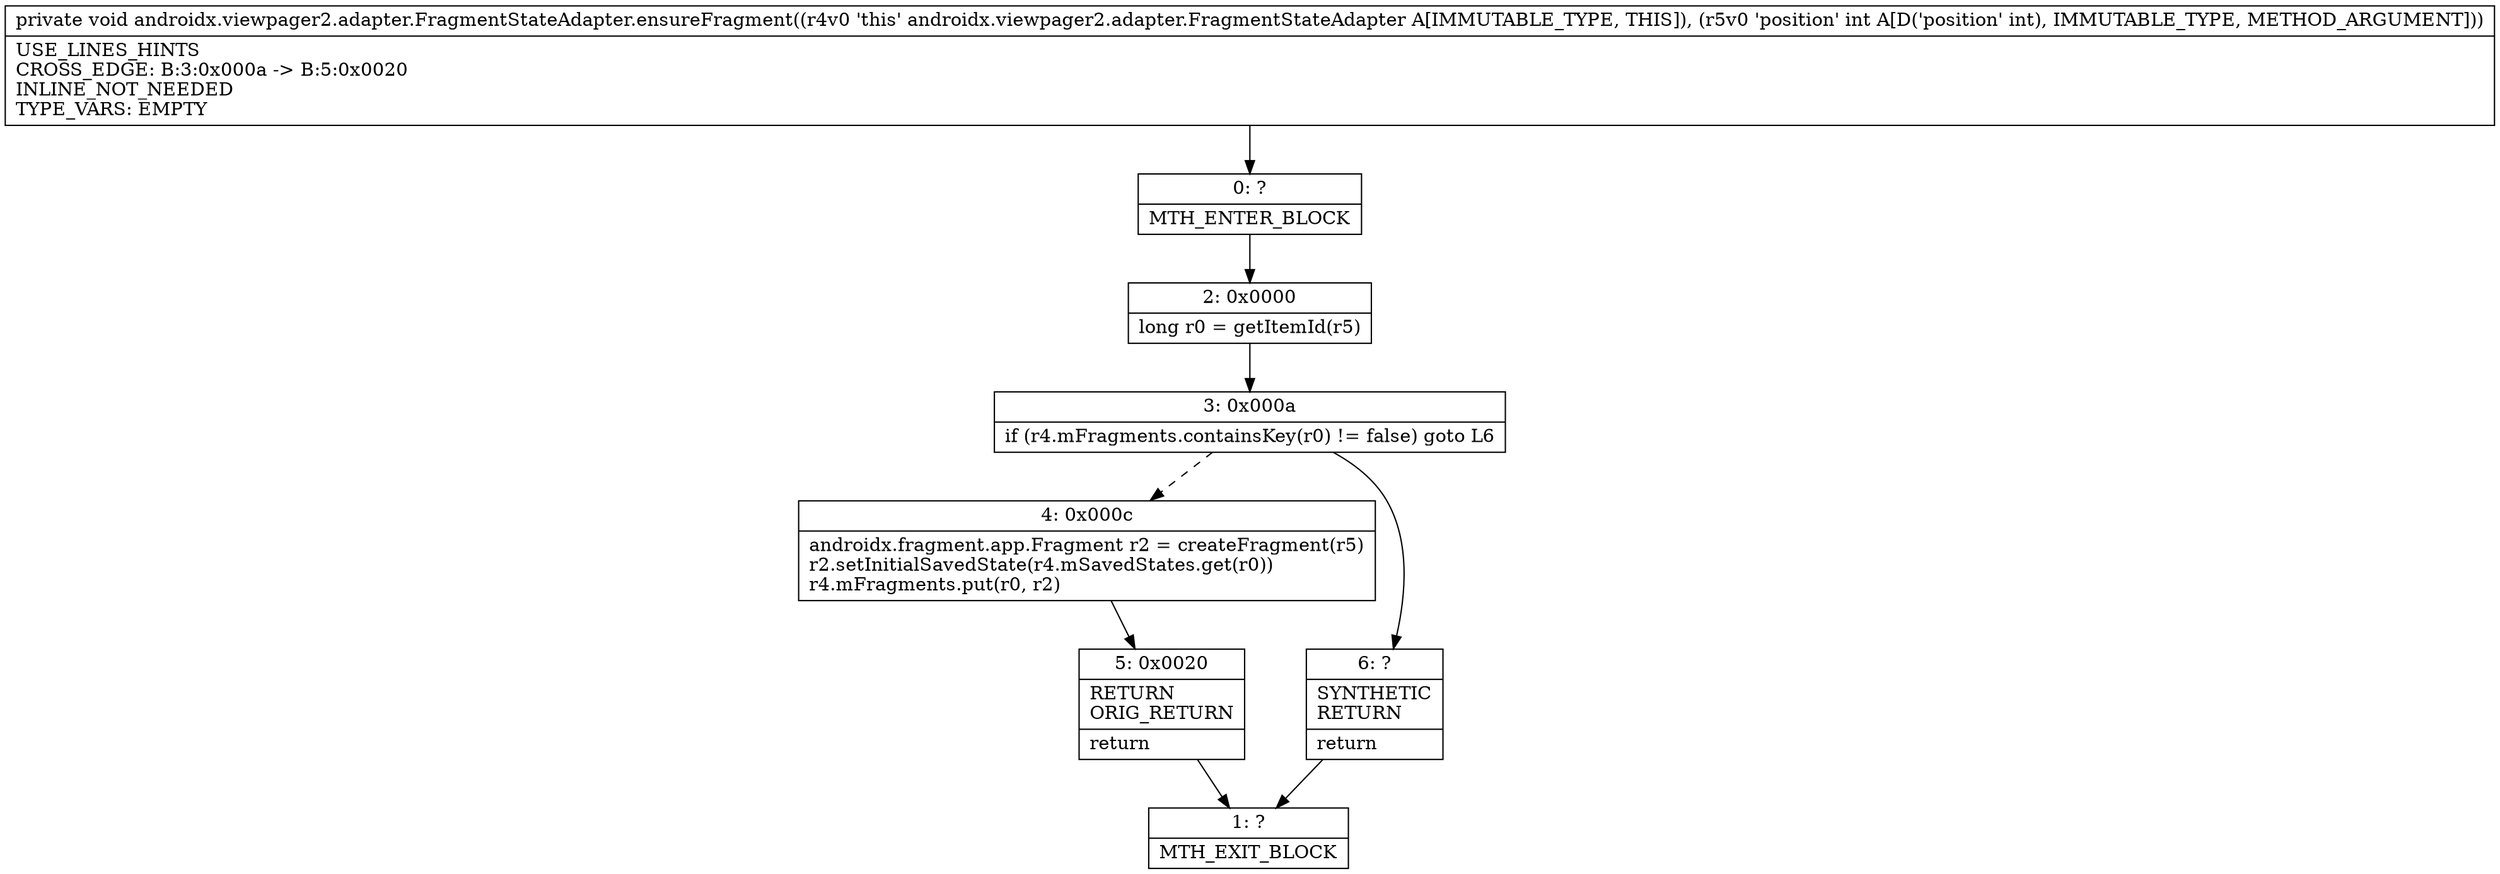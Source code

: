digraph "CFG forandroidx.viewpager2.adapter.FragmentStateAdapter.ensureFragment(I)V" {
Node_0 [shape=record,label="{0\:\ ?|MTH_ENTER_BLOCK\l}"];
Node_2 [shape=record,label="{2\:\ 0x0000|long r0 = getItemId(r5)\l}"];
Node_3 [shape=record,label="{3\:\ 0x000a|if (r4.mFragments.containsKey(r0) != false) goto L6\l}"];
Node_4 [shape=record,label="{4\:\ 0x000c|androidx.fragment.app.Fragment r2 = createFragment(r5)\lr2.setInitialSavedState(r4.mSavedStates.get(r0))\lr4.mFragments.put(r0, r2)\l}"];
Node_5 [shape=record,label="{5\:\ 0x0020|RETURN\lORIG_RETURN\l|return\l}"];
Node_1 [shape=record,label="{1\:\ ?|MTH_EXIT_BLOCK\l}"];
Node_6 [shape=record,label="{6\:\ ?|SYNTHETIC\lRETURN\l|return\l}"];
MethodNode[shape=record,label="{private void androidx.viewpager2.adapter.FragmentStateAdapter.ensureFragment((r4v0 'this' androidx.viewpager2.adapter.FragmentStateAdapter A[IMMUTABLE_TYPE, THIS]), (r5v0 'position' int A[D('position' int), IMMUTABLE_TYPE, METHOD_ARGUMENT]))  | USE_LINES_HINTS\lCROSS_EDGE: B:3:0x000a \-\> B:5:0x0020\lINLINE_NOT_NEEDED\lTYPE_VARS: EMPTY\l}"];
MethodNode -> Node_0;Node_0 -> Node_2;
Node_2 -> Node_3;
Node_3 -> Node_4[style=dashed];
Node_3 -> Node_6;
Node_4 -> Node_5;
Node_5 -> Node_1;
Node_6 -> Node_1;
}

